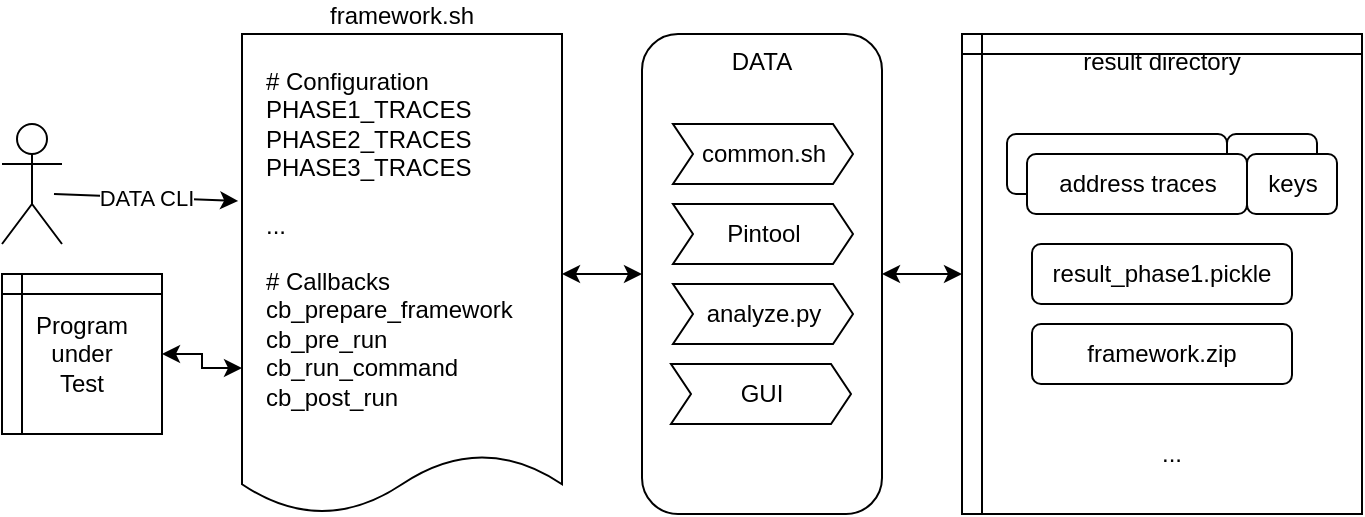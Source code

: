 <mxfile version="12.3.6" type="device" pages="1"><diagram id="Ae7QmC6GC3-C5Y3lLSTu" name="Page-1"><mxGraphModel dx="1422" dy="576" grid="1" gridSize="10" guides="1" tooltips="1" connect="1" arrows="1" fold="1" page="1" pageScale="1" pageWidth="200" pageHeight="100" math="0" shadow="0"><root><mxCell id="0"/><mxCell id="1" parent="0"/><mxCell id="YCmDmugXIF6nzzCWz_E3-15" value="&lt;div&gt;result directory&lt;/div&gt;" style="shape=internalStorage;whiteSpace=wrap;html=1;backgroundOutline=1;align=center;dx=10;dy=10;verticalAlign=top;" vertex="1" parent="1"><mxGeometry x="560" y="120" width="200" height="240" as="geometry"/></mxCell><mxCell id="YCmDmugXIF6nzzCWz_E3-2" value="&lt;div&gt;framework.sh&lt;/div&gt;" style="shape=document;whiteSpace=wrap;html=1;boundedLbl=1;labelPosition=center;verticalLabelPosition=top;align=center;verticalAlign=bottom;size=0.124;" vertex="1" parent="1"><mxGeometry x="200" y="120" width="160" height="240" as="geometry"/></mxCell><mxCell id="YCmDmugXIF6nzzCWz_E3-3" value="&lt;div&gt;# Configuration&lt;br&gt;&lt;/div&gt;&lt;div&gt;PHASE1_TRACES&lt;/div&gt;PHASE2_TRACES&lt;br&gt;PHASE3_TRACES&lt;br&gt;&lt;br&gt;..." style="text;html=1;strokeColor=none;fillColor=none;align=left;verticalAlign=top;whiteSpace=wrap;rounded=0;" vertex="1" parent="1"><mxGeometry x="210" y="130" width="120" height="80" as="geometry"/></mxCell><mxCell id="YCmDmugXIF6nzzCWz_E3-6" value="&lt;div&gt;# Callbacks&lt;/div&gt;&lt;div&gt;cb_prepare_framework&lt;br&gt;cb_pre_run&lt;br&gt;cb_run_command&lt;br&gt;cb_post_run&lt;br&gt;&lt;/div&gt;" style="text;html=1;strokeColor=none;fillColor=none;align=left;verticalAlign=top;whiteSpace=wrap;rounded=0;" vertex="1" parent="1"><mxGeometry x="210" y="230" width="120" height="80" as="geometry"/></mxCell><mxCell id="YCmDmugXIF6nzzCWz_E3-7" value="DATA CLI" style="endArrow=classic;html=1;entryX=-0.012;entryY=0.348;entryDx=0;entryDy=0;entryPerimeter=0;" edge="1" parent="1" target="YCmDmugXIF6nzzCWz_E3-2"><mxGeometry width="50" height="50" relative="1" as="geometry"><mxPoint x="106" y="200" as="sourcePoint"/><mxPoint x="236" y="370" as="targetPoint"/></mxGeometry></mxCell><mxCell id="YCmDmugXIF6nzzCWz_E3-9" value="address traces" style="rounded=1;whiteSpace=wrap;html=1;align=center;" vertex="1" parent="1"><mxGeometry x="582.5" y="170" width="110" height="30" as="geometry"/></mxCell><mxCell id="YCmDmugXIF6nzzCWz_E3-11" value="result_phase1.pickle" style="rounded=1;whiteSpace=wrap;html=1;align=center;" vertex="1" parent="1"><mxGeometry x="595" y="225" width="130" height="30" as="geometry"/></mxCell><mxCell id="YCmDmugXIF6nzzCWz_E3-12" value="framework.zip" style="rounded=1;whiteSpace=wrap;html=1;align=center;" vertex="1" parent="1"><mxGeometry x="595" y="265" width="130" height="30" as="geometry"/></mxCell><mxCell id="YCmDmugXIF6nzzCWz_E3-14" style="edgeStyle=orthogonalEdgeStyle;rounded=0;orthogonalLoop=1;jettySize=auto;html=1;exitX=1;exitY=0.5;exitDx=0;exitDy=0;entryX=0;entryY=0.696;entryDx=0;entryDy=0;entryPerimeter=0;startArrow=classic;startFill=1;" edge="1" parent="1" source="YCmDmugXIF6nzzCWz_E3-13" target="YCmDmugXIF6nzzCWz_E3-2"><mxGeometry relative="1" as="geometry"/></mxCell><mxCell id="YCmDmugXIF6nzzCWz_E3-13" value="&lt;div&gt;Program&lt;/div&gt;&lt;div&gt;under&lt;/div&gt;&lt;div&gt;Test&lt;br&gt;&lt;/div&gt;" style="shape=internalStorage;whiteSpace=wrap;html=1;backgroundOutline=1;align=center;dx=10;dy=10;" vertex="1" parent="1"><mxGeometry x="80" y="240" width="80" height="80" as="geometry"/></mxCell><mxCell id="YCmDmugXIF6nzzCWz_E3-19" value="keys" style="rounded=1;whiteSpace=wrap;html=1;align=center;" vertex="1" parent="1"><mxGeometry x="692.5" y="170" width="45" height="30" as="geometry"/></mxCell><mxCell id="YCmDmugXIF6nzzCWz_E3-20" value="keys" style="rounded=1;whiteSpace=wrap;html=1;align=center;" vertex="1" parent="1"><mxGeometry x="702.5" y="180" width="45" height="30" as="geometry"/></mxCell><mxCell id="YCmDmugXIF6nzzCWz_E3-10" value="address traces" style="rounded=1;whiteSpace=wrap;html=1;align=center;" vertex="1" parent="1"><mxGeometry x="592.5" y="180" width="110" height="30" as="geometry"/></mxCell><mxCell id="YCmDmugXIF6nzzCWz_E3-21" value="..." style="text;html=1;strokeColor=none;fillColor=none;align=center;verticalAlign=middle;whiteSpace=wrap;rounded=0;" vertex="1" parent="1"><mxGeometry x="645" y="320" width="40" height="20" as="geometry"/></mxCell><mxCell id="YCmDmugXIF6nzzCWz_E3-23" style="edgeStyle=orthogonalEdgeStyle;rounded=0;orthogonalLoop=1;jettySize=auto;html=1;exitX=0;exitY=0.5;exitDx=0;exitDy=0;startArrow=classic;startFill=1;" edge="1" parent="1" source="YCmDmugXIF6nzzCWz_E3-22" target="YCmDmugXIF6nzzCWz_E3-2"><mxGeometry relative="1" as="geometry"/></mxCell><mxCell id="YCmDmugXIF6nzzCWz_E3-24" style="edgeStyle=orthogonalEdgeStyle;rounded=0;orthogonalLoop=1;jettySize=auto;html=1;exitX=1;exitY=0.5;exitDx=0;exitDy=0;startArrow=classic;startFill=1;" edge="1" parent="1" source="YCmDmugXIF6nzzCWz_E3-22" target="YCmDmugXIF6nzzCWz_E3-15"><mxGeometry relative="1" as="geometry"/></mxCell><mxCell id="YCmDmugXIF6nzzCWz_E3-22" value="DATA" style="rounded=1;whiteSpace=wrap;html=1;align=center;verticalAlign=top;" vertex="1" parent="1"><mxGeometry x="400" y="120" width="120" height="240" as="geometry"/></mxCell><mxCell id="YCmDmugXIF6nzzCWz_E3-25" value="Pintool" style="shape=step;perimeter=stepPerimeter;whiteSpace=wrap;html=1;fixedSize=1;align=center;size=10;" vertex="1" parent="1"><mxGeometry x="415.5" y="205" width="90" height="30" as="geometry"/></mxCell><mxCell id="YCmDmugXIF6nzzCWz_E3-26" value="analyze.py" style="shape=step;perimeter=stepPerimeter;whiteSpace=wrap;html=1;fixedSize=1;align=center;size=10;" vertex="1" parent="1"><mxGeometry x="415.5" y="245" width="90" height="30" as="geometry"/></mxCell><mxCell id="YCmDmugXIF6nzzCWz_E3-27" value="common.sh" style="shape=step;perimeter=stepPerimeter;whiteSpace=wrap;html=1;fixedSize=1;align=center;size=10;" vertex="1" parent="1"><mxGeometry x="415.5" y="165" width="90" height="30" as="geometry"/></mxCell><mxCell id="YCmDmugXIF6nzzCWz_E3-30" value="" style="shape=umlActor;verticalLabelPosition=bottom;labelBackgroundColor=#ffffff;verticalAlign=top;html=1;outlineConnect=0;align=center;" vertex="1" parent="1"><mxGeometry x="80" y="165" width="30" height="60" as="geometry"/></mxCell><mxCell id="YCmDmugXIF6nzzCWz_E3-31" value="GUI" style="shape=step;perimeter=stepPerimeter;whiteSpace=wrap;html=1;fixedSize=1;align=center;size=10;" vertex="1" parent="1"><mxGeometry x="414.5" y="285" width="90" height="30" as="geometry"/></mxCell></root></mxGraphModel></diagram></mxfile>